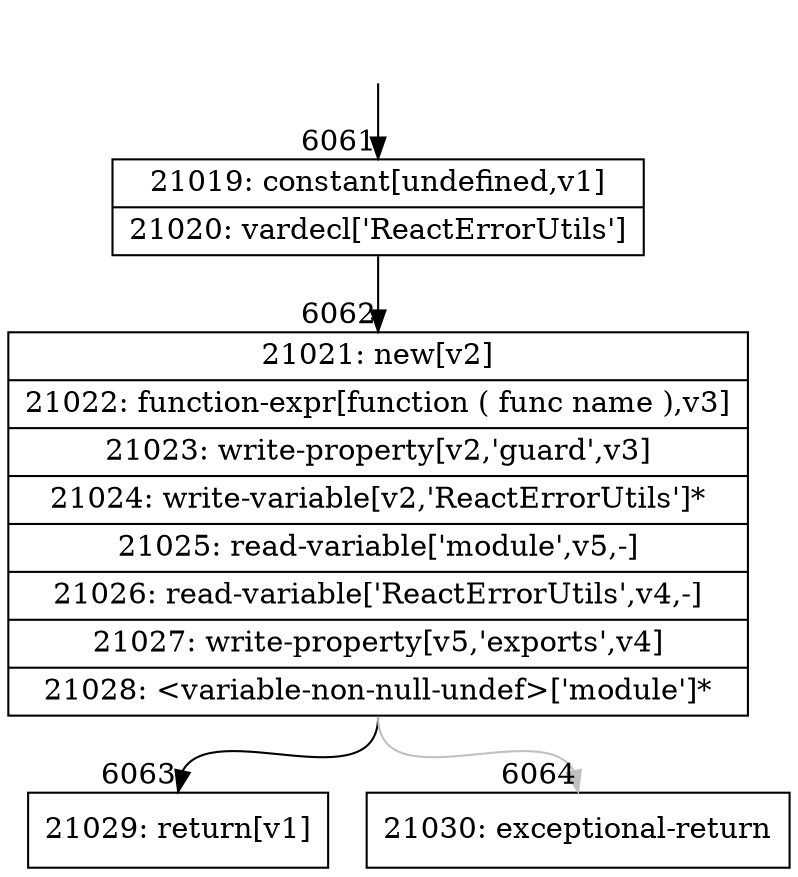 digraph {
rankdir="TD"
BB_entry408[shape=none,label=""];
BB_entry408 -> BB6061 [tailport=s, headport=n, headlabel="    6061"]
BB6061 [shape=record label="{21019: constant[undefined,v1]|21020: vardecl['ReactErrorUtils']}" ] 
BB6061 -> BB6062 [tailport=s, headport=n, headlabel="      6062"]
BB6062 [shape=record label="{21021: new[v2]|21022: function-expr[function ( func name ),v3]|21023: write-property[v2,'guard',v3]|21024: write-variable[v2,'ReactErrorUtils']*|21025: read-variable['module',v5,-]|21026: read-variable['ReactErrorUtils',v4,-]|21027: write-property[v5,'exports',v4]|21028: \<variable-non-null-undef\>['module']*}" ] 
BB6062 -> BB6063 [tailport=s, headport=n, headlabel="      6063"]
BB6062 -> BB6064 [tailport=s, headport=n, color=gray, headlabel="      6064"]
BB6063 [shape=record label="{21029: return[v1]}" ] 
BB6064 [shape=record label="{21030: exceptional-return}" ] 
//#$~ 10727
}
